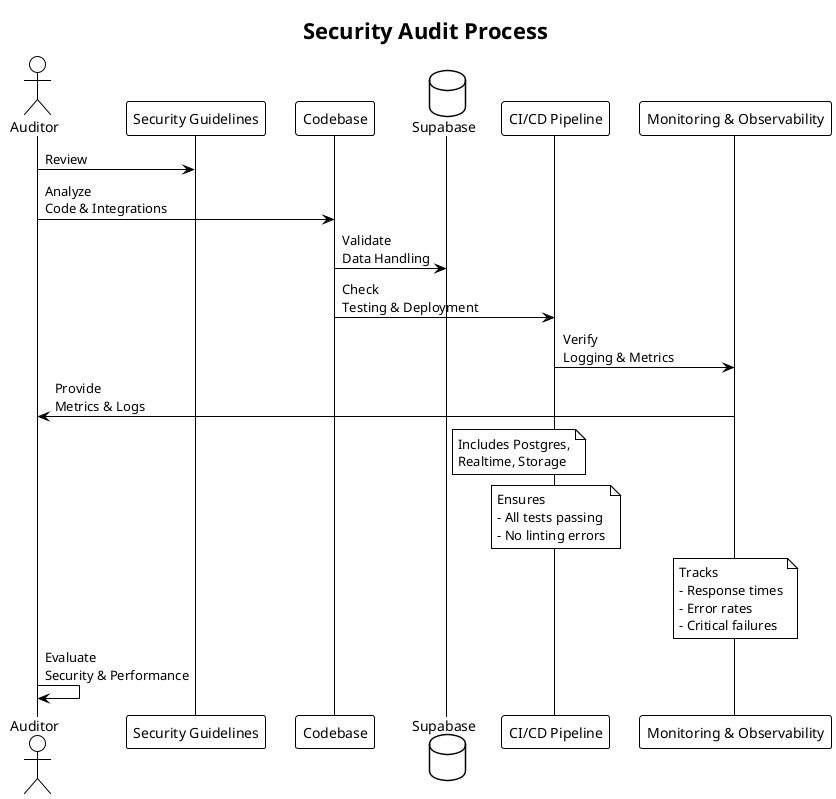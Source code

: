 @startuml
!theme plain

title Security Audit Process

actor Auditor
participant "Security Guidelines" as Guidelines
participant "Codebase" as Codebase
database "Supabase" as Supabase
participant "CI/CD Pipeline" as CICD
participant "Monitoring & Observability" as Monitoring

Auditor -> Guidelines : Review
Auditor -> Codebase : Analyze\nCode & Integrations
Codebase -> Supabase : Validate\nData Handling
Codebase -> CICD : Check\nTesting & Deployment
CICD -> Monitoring : Verify\nLogging & Metrics
Monitoring -> Auditor : Provide\nMetrics & Logs

note right of Supabase : Includes Postgres,\nRealtime, Storage

note over CICD : Ensures\n- All tests passing\n- No linting errors

note over Monitoring : Tracks\n- Response times\n- Error rates\n- Critical failures

Auditor -> Auditor : Evaluate\nSecurity & Performance

@enduml